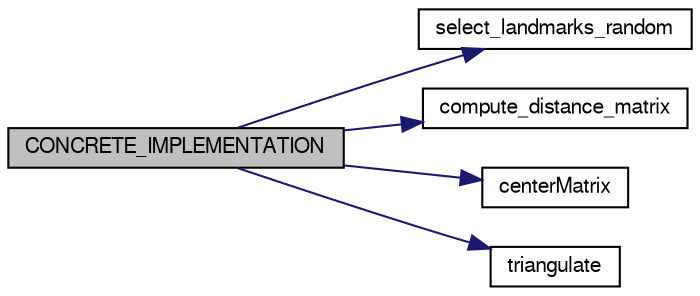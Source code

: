 digraph G
{
  edge [fontname="FreeSans",fontsize="10",labelfontname="FreeSans",labelfontsize="10"];
  node [fontname="FreeSans",fontsize="10",shape=record];
  rankdir="LR";
  Node1 [label="CONCRETE_IMPLEMENTATION",height=0.2,width=0.4,color="black", fillcolor="grey75", style="filled" fontcolor="black"];
  Node1 -> Node2 [color="midnightblue",fontsize="10",style="solid",fontname="FreeSans"];
  Node2 [label="select_landmarks_random",height=0.2,width=0.4,color="black", fillcolor="white", style="filled",URL="$namespacetapkee_1_1tapkee__internal.html#ac4874b3f18219eb0ae580c43065439d5"];
  Node1 -> Node3 [color="midnightblue",fontsize="10",style="solid",fontname="FreeSans"];
  Node3 [label="compute_distance_matrix",height=0.2,width=0.4,color="black", fillcolor="white", style="filled",URL="$namespacetapkee_1_1tapkee__internal.html#afa0db1fc6dacd4d9479bfb873d5c220a"];
  Node1 -> Node4 [color="midnightblue",fontsize="10",style="solid",fontname="FreeSans"];
  Node4 [label="centerMatrix",height=0.2,width=0.4,color="black", fillcolor="white", style="filled",URL="$namespacetapkee_1_1tapkee__internal.html#a7b19ac8a49228950511c177290d5bc95"];
  Node1 -> Node5 [color="midnightblue",fontsize="10",style="solid",fontname="FreeSans"];
  Node5 [label="triangulate",height=0.2,width=0.4,color="black", fillcolor="white", style="filled",URL="$namespacetapkee_1_1tapkee__internal.html#ac8d2c6d5f12706eafbf2552b94851944"];
}
